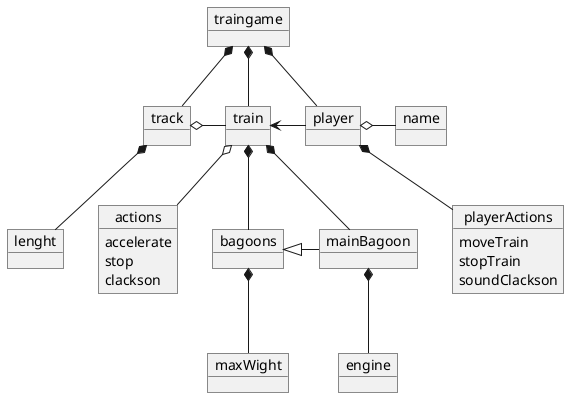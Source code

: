 @startuml traingame

object traingame
    object track
        object lenght
    object train
        object bagoons
            object maxWight
        object mainBagoon
            object engine
        object actions{
            accelerate
            stop
            clackson
        }
    object player
        object name
        object playerActions{
            moveTrain
            stopTrain
            soundClackson
        }

traingame *-- track
traingame *-- train
traingame *-- player

track *-- lenght
track o-right- train

train *-- bagoons
train *-- mainBagoon

bagoons *-- maxWight

mainBagoon *-- engine
mainBagoon -left-|> bagoons

train o-- actions
player *-- playerActions

player o-right- name
player -left-> train

@enduml